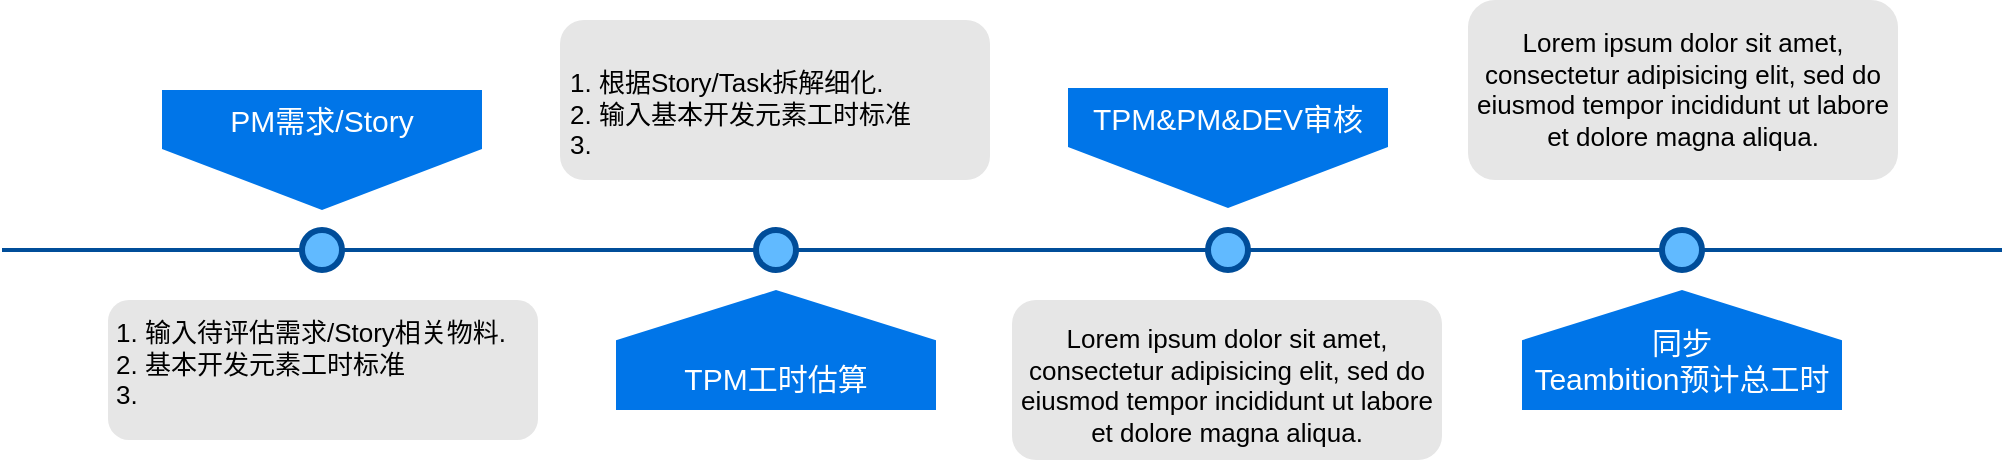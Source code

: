 <mxfile version="18.1.3" type="github">
  <diagram name="Page-1" id="82e54ff1-d628-8f03-85c4-9753963a91cd">
    <mxGraphModel dx="1196" dy="738" grid="1" gridSize="10" guides="1" tooltips="1" connect="1" arrows="1" fold="1" page="1" pageScale="1" pageWidth="1100" pageHeight="850" background="none" math="0" shadow="0">
      <root>
        <mxCell id="0" />
        <mxCell id="1" parent="0" />
        <mxCell id="4ec97bd9e5d20128-1" value="" style="line;strokeWidth=2;html=1;fillColor=none;fontSize=28;fontColor=#004D99;strokeColor=#004D99;" parent="1" vertex="1">
          <mxGeometry x="40" y="400" width="1000" height="10" as="geometry" />
        </mxCell>
        <mxCell id="4ec97bd9e5d20128-5" value="PM需求/Story" style="shape=offPageConnector;whiteSpace=wrap;html=1;fillColor=#0075E8;fontSize=15;fontColor=#FFFFFF;size=0.509;verticalAlign=top;strokeColor=none;" parent="1" vertex="1">
          <mxGeometry x="120" y="325" width="160" height="60" as="geometry" />
        </mxCell>
        <mxCell id="4ec97bd9e5d20128-6" value="TPM&amp;amp;PM&amp;amp;DEV审核" style="shape=offPageConnector;whiteSpace=wrap;html=1;fillColor=#0075E8;fontSize=15;fontColor=#FFFFFF;size=0.509;verticalAlign=top;strokeColor=none;" parent="1" vertex="1">
          <mxGeometry x="573" y="324" width="160" height="60" as="geometry" />
        </mxCell>
        <mxCell id="4ec97bd9e5d20128-7" value="&lt;span&gt;TPM工时估算&lt;/span&gt;" style="shape=offPageConnector;whiteSpace=wrap;html=1;fillColor=#0075E8;fontSize=15;fontColor=#FFFFFF;size=0.418;flipV=1;verticalAlign=bottom;strokeColor=none;spacingBottom=4;" parent="1" vertex="1">
          <mxGeometry x="347" y="425" width="160" height="60" as="geometry" />
        </mxCell>
        <mxCell id="4ec97bd9e5d20128-8" value="&lt;span&gt;同步&lt;br&gt;Teambition预计总工时&lt;/span&gt;" style="shape=offPageConnector;whiteSpace=wrap;html=1;fillColor=#0075E8;fontSize=15;fontColor=#FFFFFF;size=0.418;flipV=1;verticalAlign=bottom;strokeColor=none;spacingBottom=4;" parent="1" vertex="1">
          <mxGeometry x="800" y="425" width="160" height="60" as="geometry" />
        </mxCell>
        <mxCell id="4ec97bd9e5d20128-9" value="" style="ellipse;whiteSpace=wrap;html=1;fillColor=#61BAFF;fontSize=28;fontColor=#004D99;strokeWidth=3;strokeColor=#004D99;" parent="1" vertex="1">
          <mxGeometry x="190" y="395" width="20" height="20" as="geometry" />
        </mxCell>
        <mxCell id="4ec97bd9e5d20128-10" value="" style="ellipse;whiteSpace=wrap;html=1;fillColor=#61BAFF;fontSize=28;fontColor=#004D99;strokeWidth=3;strokeColor=#004D99;" parent="1" vertex="1">
          <mxGeometry x="417" y="395" width="20" height="20" as="geometry" />
        </mxCell>
        <mxCell id="4ec97bd9e5d20128-11" value="" style="ellipse;whiteSpace=wrap;html=1;fillColor=#61BAFF;fontSize=28;fontColor=#004D99;strokeWidth=3;strokeColor=#004D99;" parent="1" vertex="1">
          <mxGeometry x="643" y="395" width="20" height="20" as="geometry" />
        </mxCell>
        <mxCell id="4ec97bd9e5d20128-13" value="" style="ellipse;whiteSpace=wrap;html=1;fillColor=#61BAFF;fontSize=28;fontColor=#004D99;strokeWidth=3;strokeColor=#004D99;" parent="1" vertex="1">
          <mxGeometry x="870" y="395" width="20" height="20" as="geometry" />
        </mxCell>
        <mxCell id="4ec97bd9e5d20128-14" value="1. 输入待评估需求/Story相关物料.&#xa;2. 基本开发元素工时标准&#xa;3. " style="text;spacing=4;spacingTop=-7;overflow=hidden;strokeColor=none;strokeWidth=3;fillColor=#E6E6E6;fontSize=13;fontColor=#000000;align=left;rounded=1;verticalAlign=middle;whiteSpace=wrap;" parent="1" vertex="1">
          <mxGeometry x="93" y="430" width="215" height="70" as="geometry" />
        </mxCell>
        <mxCell id="4ec97bd9e5d20128-16" value="1. 根据Story/Task拆解细化.&#xa;2. 输入基本开发元素工时标准&#xa;3. " style="text;spacing=5;spacingTop=14;whiteSpace=wrap;overflow=hidden;strokeColor=none;strokeWidth=3;fillColor=#E6E6E6;fontSize=13;fontColor=#000000;align=left;rounded=1;spacingRight=0;" parent="1" vertex="1">
          <mxGeometry x="319" y="290" width="215" height="80" as="geometry" />
        </mxCell>
        <mxCell id="4ec97bd9e5d20128-17" value="Lorem ipsum dolor sit amet, consectetur adipisicing elit, sed do eiusmod tempor incididunt ut labore et dolore magna aliqua.&#xa;" style="text;spacing=5;spacingTop=2;whiteSpace=wrap;overflow=hidden;strokeColor=none;strokeWidth=3;fillColor=#E6E6E6;fontSize=13;fontColor=#000000;align=center;rounded=1;" parent="1" vertex="1">
          <mxGeometry x="545" y="430" width="215" height="80" as="geometry" />
        </mxCell>
        <mxCell id="4ec97bd9e5d20128-18" value="Lorem ipsum dolor sit amet, consectetur adipisicing elit, sed do eiusmod tempor incididunt ut labore et dolore magna aliqua.&#xa;" style="text;spacing=5;spacingTop=4;whiteSpace=wrap;overflow=hidden;strokeColor=none;strokeWidth=3;fillColor=#E6E6E6;fontSize=13;fontColor=#000000;align=center;rounded=1;" parent="1" vertex="1">
          <mxGeometry x="773" y="280" width="215" height="90" as="geometry" />
        </mxCell>
      </root>
    </mxGraphModel>
  </diagram>
</mxfile>
